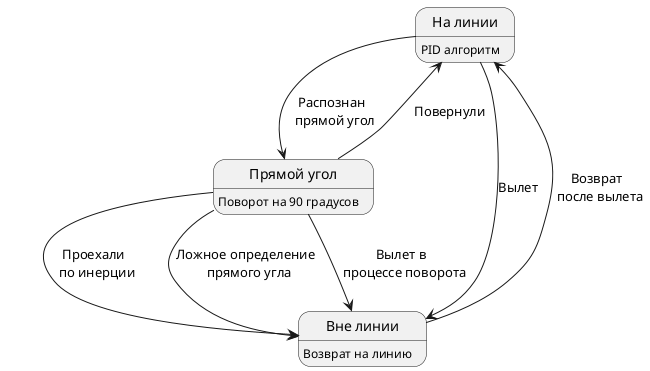 @startuml

state "На линии" as StateOnLine
StateOnLine: PID алгоритм
state "Прямой угол" as StateRightAngle
StateRightAngle: Поворот на 90 градусов
state "Вне линии" as StateOffLine
StateOffLine: Возврат на линию

StateOnLine --> StateRightAngle: Распознан \n прямой угол
StateOnLine --> StateOffLine: Вылет
StateOffLine --> StateOnLine: Возврат \n после вылета
StateRightAngle --> StateOffLine: Проехали \n по инерции
StateRightAngle --> StateOffLine: Ложное определение \n прямого угла
StateRightAngle --> StateOffLine: Вылет в \n процессе поворота
StateRightAngle --> StateOnLine: Повернули

@enduml

-Есть состояние
    -Определяет какой алгоритм применять
    -Меняется в зависимости от положения
    -Для разных состояний текущее положение трактуется по-разному
    -Измениться может по инициативе алгоритма
    -Примеры
        -Следую линии
        -Стою
        -Поворот90
-Есть положение относительно линии
    -Вычисляется только на основе измерений датчиков
    -Примеры
        -На линии
        -Прямой угол
        -Вне линии

Пройти по сценариям и понять какие будут события и какие состояния
    -Начало работы.
        -Состояние: Остановка
            -Положение: На линии
                -Переходим в состояние Следую по линии
                    -Запускаем следование
                    -Активируем PID
        -Состояние: Cледую по линии
            -Положение: На линии
                -Корректировка алгоритмом PID
            -Положение: Прямой угол
                -Переходим в состояние Остановка или Остановка90. Стоп моторы
        -Состояние: Остановка90
            -Переходим в состояние Поворот90
        -Состояние: Поворот90
            -Положение: прямой угол

Необходимо провести изменение если еще не активен ни один алгоритм+
Нужно понять что необходимо выйти из алгоритма
Необходимо производить измерение в цикле каждого алгоритма
Необходимо выбрать алгоритм? Машина состояний?
Необходимо определить позу робота

Получить данные с датчиков
Определить позу
На линии - _(X|)X(X|)_
    Вычислить на основе PID управляющее воздействие
    Применить управляющее воздействие
Прямой угол - _XXXX
    Остановиться
    Включить вращение на месте
Поворот на прямом угле


-Проблема в том, что мы определим позу в виде прямого угла в момент заезда не него.
 В момент поворота мы уже не будем получать на линии или
    -Сделать состояние, которое вычисляется с учетом предыдущего состояния и показаний датчиков
        -Как мы понимаем, что завершили поворот на 90?
            -Мы получили с датчиков ожидаемые промежуточные состояния и вышли на линию
            -Получили с датчиков неожидаемые значения
    -Определять состояние с учетом
-А нужно ли отдельно обрабатывать прямой угол? Или алгоритм с тремя датчиками сам вытянет
-Может быть на прямом угле просто скидывать скорость на ноль на некоторое время?


-Поворачивать лучше не вращением вокруг центра, а вращением вокруг колеса








